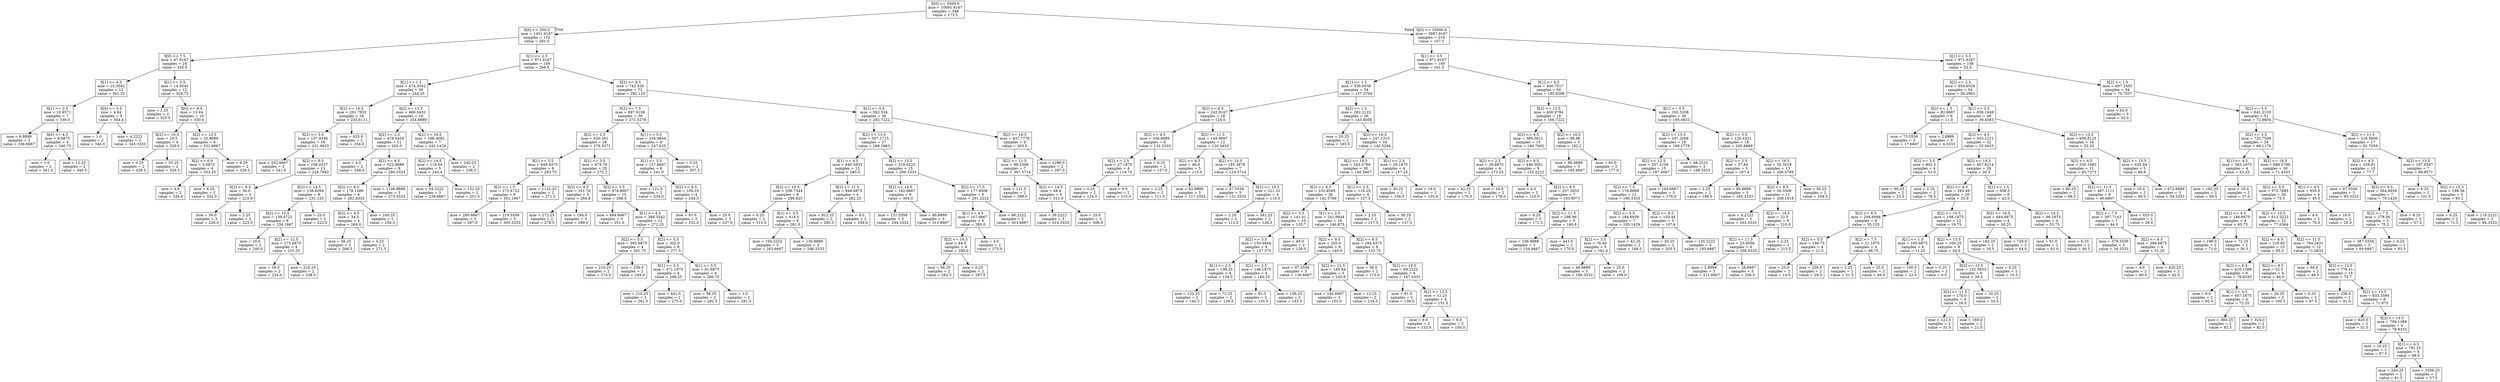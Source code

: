 digraph Tree {
node [shape=box] ;
0 [label="X[0] <= 5500.0\nmse = 10091.9167\nsamples = 348\nvalue = 173.5"] ;
1 [label="X[0] <= 550.0\nmse = 1451.9167\nsamples = 132\nvalue = 281.5"] ;
0 -> 1 [labeldistance=2.5, labelangle=45, headlabel="True"] ;
2 [label="X[0] <= 7.5\nmse = 47.9167\nsamples = 24\nvalue = 335.5"] ;
1 -> 2 ;
3 [label="X[1] <= 4.5\nmse = 15.3542\nsamples = 12\nvalue = 341.25"] ;
2 -> 3 ;
4 [label="X[1] <= 2.5\nmse = 10.8571\nsamples = 7\nvalue = 339.0"] ;
3 -> 4 ;
5 [label="mse = 6.8889\nsamples = 3\nvalue = 336.6667"] ;
4 -> 5 ;
6 [label="X[0] <= 4.5\nmse = 6.6875\nsamples = 4\nvalue = 340.75"] ;
4 -> 6 ;
7 [label="mse = 1.0\nsamples = 2\nvalue = 341.0"] ;
6 -> 7 ;
8 [label="mse = 12.25\nsamples = 2\nvalue = 340.5"] ;
6 -> 8 ;
9 [label="X[0] <= 3.5\nmse = 4.64\nsamples = 5\nvalue = 344.4"] ;
3 -> 9 ;
10 [label="mse = 1.0\nsamples = 2\nvalue = 346.0"] ;
9 -> 10 ;
11 [label="mse = 4.2222\nsamples = 3\nvalue = 343.3333"] ;
9 -> 11 ;
12 [label="X[1] <= 2.5\nmse = 14.3542\nsamples = 12\nvalue = 329.75"] ;
2 -> 12 ;
13 [label="mse = 2.25\nsamples = 2\nvalue = 325.5"] ;
12 -> 13 ;
14 [label="X[0] <= 9.5\nmse = 12.44\nsamples = 10\nvalue = 330.6"] ;
12 -> 14 ;
15 [label="X[2] <= 10.5\nmse = 10.5\nsamples = 4\nvalue = 329.0"] ;
14 -> 15 ;
16 [label="mse = 0.25\nsamples = 2\nvalue = 328.5"] ;
15 -> 16 ;
17 [label="mse = 20.25\nsamples = 2\nvalue = 329.5"] ;
15 -> 17 ;
18 [label="X[2] <= 13.5\nmse = 10.8889\nsamples = 6\nvalue = 331.6667"] ;
14 -> 18 ;
19 [label="X[2] <= 6.0\nmse = 5.6875\nsamples = 4\nvalue = 333.25"] ;
18 -> 19 ;
20 [label="mse = 4.0\nsamples = 2\nvalue = 334.0"] ;
19 -> 20 ;
21 [label="mse = 6.25\nsamples = 2\nvalue = 332.5"] ;
19 -> 21 ;
22 [label="mse = 6.25\nsamples = 2\nvalue = 328.5"] ;
18 -> 22 ;
23 [label="X[1] <= 2.5\nmse = 971.9167\nsamples = 108\nvalue = 269.5"] ;
1 -> 23 ;
24 [label="X[1] <= 1.5\nmse = 474.3542\nsamples = 36\nvalue = 244.25"] ;
23 -> 24 ;
25 [label="X[2] <= 16.5\nmse = 261.7932\nsamples = 18\nvalue = 233.6111"] ;
24 -> 25 ;
26 [label="X[2] <= 3.5\nmse = 157.9336\nsamples = 16\nvalue = 231.0625"] ;
25 -> 26 ;
27 [label="mse = 252.6667\nsamples = 3\nvalue = 241.0"] ;
26 -> 27 ;
28 [label="X[2] <= 8.5\nmse = 108.0237\nsamples = 13\nvalue = 228.7692"] ;
26 -> 28 ;
29 [label="X[2] <= 6.5\nmse = 36.0\nsamples = 5\nvalue = 225.0"] ;
28 -> 29 ;
30 [label="mse = 56.0\nsamples = 3\nvalue = 226.0"] ;
29 -> 30 ;
31 [label="mse = 2.25\nsamples = 2\nvalue = 223.5"] ;
29 -> 31 ;
32 [label="X[2] <= 14.5\nmse = 138.6094\nsamples = 8\nvalue = 231.125"] ;
28 -> 32 ;
33 [label="X[2] <= 10.5\nmse = 139.4722\nsamples = 6\nvalue = 234.1667"] ;
32 -> 33 ;
34 [label="mse = 16.0\nsamples = 2\nvalue = 240.0"] ;
33 -> 34 ;
35 [label="X[2] <= 12.5\nmse = 175.6875\nsamples = 4\nvalue = 231.25"] ;
33 -> 35 ;
36 [label="mse = 36.0\nsamples = 2\nvalue = 224.0"] ;
35 -> 36 ;
37 [label="mse = 210.25\nsamples = 2\nvalue = 238.5"] ;
35 -> 37 ;
38 [label="mse = 25.0\nsamples = 2\nvalue = 222.0"] ;
32 -> 38 ;
39 [label="mse = 625.0\nsamples = 2\nvalue = 254.0"] ;
25 -> 39 ;
40 [label="X[2] <= 11.5\nmse = 460.5432\nsamples = 18\nvalue = 254.8889"] ;
24 -> 40 ;
41 [label="X[2] <= 2.5\nmse = 478.5455\nsamples = 11\nvalue = 263.0"] ;
40 -> 41 ;
42 [label="mse = 4.0\nsamples = 2\nvalue = 248.0"] ;
41 -> 42 ;
43 [label="X[2] <= 8.5\nmse = 522.8889\nsamples = 9\nvalue = 266.3333"] ;
41 -> 43 ;
44 [label="X[2] <= 6.5\nmse = 179.1389\nsamples = 6\nvalue = 262.8333"] ;
43 -> 44 ;
45 [label="X[2] <= 4.5\nmse = 34.5\nsamples = 4\nvalue = 269.0"] ;
44 -> 45 ;
46 [label="mse = 56.25\nsamples = 2\nvalue = 266.5"] ;
45 -> 46 ;
47 [label="mse = 0.25\nsamples = 2\nvalue = 271.5"] ;
45 -> 47 ;
48 [label="mse = 240.25\nsamples = 2\nvalue = 250.5"] ;
44 -> 48 ;
49 [label="mse = 1136.8889\nsamples = 3\nvalue = 273.3333"] ;
43 -> 49 ;
50 [label="X[2] <= 16.5\nmse = 166.4082\nsamples = 7\nvalue = 242.1429"] ;
40 -> 50 ;
51 [label="X[2] <= 14.5\nmse = 119.04\nsamples = 5\nvalue = 244.4"] ;
50 -> 51 ;
52 [label="mse = 54.2222\nsamples = 3\nvalue = 239.6667"] ;
51 -> 52 ;
53 [label="mse = 132.25\nsamples = 2\nvalue = 251.5"] ;
51 -> 53 ;
54 [label="mse = 240.25\nsamples = 2\nvalue = 236.5"] ;
50 -> 54 ;
55 [label="X[2] <= 9.5\nmse = 742.526\nsamples = 72\nvalue = 282.125"] ;
23 -> 55 ;
56 [label="X[2] <= 7.5\nmse = 697.9159\nsamples = 36\nvalue = 271.5278"] ;
55 -> 56 ;
57 [label="X[2] <= 2.5\nmse = 620.301\nsamples = 28\nvalue = 278.3571"] ;
56 -> 57 ;
58 [label="X[1] <= 5.5\nmse = 649.9375\nsamples = 8\nvalue = 293.75"] ;
57 -> 58 ;
59 [label="X[2] <= 1.5\nmse = 272.4722\nsamples = 6\nvalue = 301.1667"] ;
58 -> 59 ;
60 [label="mse = 290.6667\nsamples = 3\nvalue = 297.0"] ;
59 -> 60 ;
61 [label="mse = 219.5556\nsamples = 3\nvalue = 305.3333"] ;
59 -> 61 ;
62 [label="mse = 1122.25\nsamples = 2\nvalue = 271.5"] ;
58 -> 62 ;
63 [label="X[1] <= 3.5\nmse = 475.76\nsamples = 20\nvalue = 272.2"] ;
57 -> 63 ;
64 [label="X[2] <= 4.5\nmse = 251.76\nsamples = 5\nvalue = 284.8"] ;
63 -> 64 ;
65 [label="mse = 272.25\nsamples = 2\nvalue = 278.5"] ;
64 -> 65 ;
66 [label="mse = 194.0\nsamples = 3\nvalue = 289.0"] ;
64 -> 66 ;
67 [label="X[2] <= 3.5\nmse = 479.8667\nsamples = 15\nvalue = 268.0"] ;
63 -> 67 ;
68 [label="mse = 484.6667\nsamples = 3\nvalue = 251.0"] ;
67 -> 68 ;
69 [label="X[1] <= 4.5\nmse = 388.3542\nsamples = 12\nvalue = 272.25"] ;
67 -> 69 ;
70 [label="X[2] <= 5.5\nmse = 395.6875\nsamples = 4\nvalue = 261.75"] ;
69 -> 70 ;
71 [label="mse = 210.25\nsamples = 2\nvalue = 274.5"] ;
70 -> 71 ;
72 [label="mse = 256.0\nsamples = 2\nvalue = 249.0"] ;
70 -> 72 ;
73 [label="X[2] <= 5.5\nmse = 302.0\nsamples = 8\nvalue = 277.5"] ;
69 -> 73 ;
74 [label="X[1] <= 5.5\nmse = 371.1875\nsamples = 4\nvalue = 268.25"] ;
73 -> 74 ;
75 [label="mse = 210.25\nsamples = 2\nvalue = 261.5"] ;
74 -> 75 ;
76 [label="mse = 441.0\nsamples = 2\nvalue = 275.0"] ;
74 -> 76 ;
77 [label="X[1] <= 5.5\nmse = 61.6875\nsamples = 4\nvalue = 286.75"] ;
73 -> 77 ;
78 [label="mse = 56.25\nsamples = 2\nvalue = 292.5"] ;
77 -> 78 ;
79 [label="mse = 1.0\nsamples = 2\nvalue = 281.0"] ;
77 -> 79 ;
80 [label="X[1] <= 5.5\nmse = 234.9844\nsamples = 8\nvalue = 247.625"] ;
56 -> 80 ;
81 [label="X[1] <= 3.5\nmse = 137.6667\nsamples = 6\nvalue = 241.0"] ;
80 -> 81 ;
82 [label="mse = 121.0\nsamples = 2\nvalue = 234.0"] ;
81 -> 82 ;
83 [label="X[2] <= 8.5\nmse = 109.25\nsamples = 4\nvalue = 244.5"] ;
81 -> 83 ;
84 [label="mse = 81.0\nsamples = 2\nvalue = 252.0"] ;
83 -> 84 ;
85 [label="mse = 25.0\nsamples = 2\nvalue = 237.0"] ;
83 -> 85 ;
86 [label="mse = 0.25\nsamples = 2\nvalue = 267.5"] ;
80 -> 86 ;
87 [label="X[1] <= 5.5\nmse = 562.534\nsamples = 36\nvalue = 292.7222"] ;
55 -> 87 ;
88 [label="X[2] <= 13.5\nmse = 557.1715\nsamples = 27\nvalue = 289.2963"] ;
87 -> 88 ;
89 [label="X[1] <= 4.5\nmse = 840.5833\nsamples = 12\nvalue = 280.5"] ;
88 -> 89 ;
90 [label="X[2] <= 10.5\nmse = 536.7344\nsamples = 8\nvalue = 289.625"] ;
89 -> 90 ;
91 [label="mse = 0.25\nsamples = 2\nvalue = 315.5"] ;
90 -> 91 ;
92 [label="X[1] <= 3.5\nmse = 418.0\nsamples = 6\nvalue = 281.0"] ;
90 -> 92 ;
93 [label="mse = 104.2222\nsamples = 3\nvalue = 263.6667"] ;
92 -> 93 ;
94 [label="mse = 130.8889\nsamples = 3\nvalue = 298.3333"] ;
92 -> 94 ;
95 [label="X[2] <= 11.5\nmse = 948.6875\nsamples = 4\nvalue = 262.25"] ;
89 -> 95 ;
96 [label="mse = 812.25\nsamples = 2\nvalue = 285.5"] ;
95 -> 96 ;
97 [label="mse = 4.0\nsamples = 2\nvalue = 239.0"] ;
95 -> 97 ;
98 [label="X[2] <= 15.5\nmse = 219.0222\nsamples = 15\nvalue = 296.3333"] ;
88 -> 98 ;
99 [label="X[2] <= 14.5\nmse = 182.6667\nsamples = 6\nvalue = 304.0"] ;
98 -> 99 ;
100 [label="mse = 131.5556\nsamples = 3\nvalue = 294.3333"] ;
99 -> 100 ;
101 [label="mse = 46.8889\nsamples = 3\nvalue = 313.6667"] ;
99 -> 101 ;
102 [label="X[2] <= 17.5\nmse = 177.9506\nsamples = 9\nvalue = 291.2222"] ;
98 -> 102 ;
103 [label="X[1] <= 4.5\nmse = 107.6667\nsamples = 6\nvalue = 285.0"] ;
102 -> 103 ;
104 [label="X[2] <= 16.5\nmse = 84.5\nsamples = 4\nvalue = 290.0"] ;
103 -> 104 ;
105 [label="mse = 56.25\nsamples = 2\nvalue = 282.5"] ;
104 -> 105 ;
106 [label="mse = 0.25\nsamples = 2\nvalue = 297.5"] ;
104 -> 106 ;
107 [label="mse = 4.0\nsamples = 2\nvalue = 275.0"] ;
103 -> 107 ;
108 [label="mse = 86.2222\nsamples = 3\nvalue = 303.6667"] ;
102 -> 108 ;
109 [label="X[2] <= 16.5\nmse = 437.7778\nsamples = 9\nvalue = 303.0"] ;
87 -> 109 ;
110 [label="X[2] <= 11.5\nmse = 98.5306\nsamples = 7\nvalue = 307.5714"] ;
109 -> 110 ;
111 [label="mse = 121.0\nsamples = 2\nvalue = 299.0"] ;
110 -> 111 ;
112 [label="X[2] <= 14.5\nmse = 48.4\nsamples = 5\nvalue = 311.0"] ;
110 -> 112 ;
113 [label="mse = 36.2222\nsamples = 3\nvalue = 314.3333"] ;
112 -> 113 ;
114 [label="mse = 25.0\nsamples = 2\nvalue = 306.0"] ;
112 -> 114 ;
115 [label="mse = 1296.0\nsamples = 2\nvalue = 287.0"] ;
109 -> 115 ;
116 [label="X[0] <= 35000.0\nmse = 3887.9167\nsamples = 216\nvalue = 107.5"] ;
0 -> 116 [labeldistance=2.5, labelangle=-45, headlabel="False"] ;
117 [label="X[1] <= 3.5\nmse = 971.9167\nsamples = 108\nvalue = 161.5"] ;
116 -> 117 ;
118 [label="X[1] <= 1.5\nmse = 338.6036\nsamples = 54\nvalue = 137.3704"] ;
117 -> 118 ;
119 [label="X[2] <= 6.5\nmse = 242.9167\nsamples = 18\nvalue = 124.5"] ;
118 -> 119 ;
120 [label="X[2] <= 4.5\nmse = 336.8889\nsamples = 6\nvalue = 132.3333"] ;
119 -> 120 ;
121 [label="X[2] <= 2.5\nmse = 27.1875\nsamples = 4\nvalue = 119.75"] ;
120 -> 121 ;
122 [label="mse = 0.25\nsamples = 2\nvalue = 124.5"] ;
121 -> 122 ;
123 [label="mse = 9.0\nsamples = 2\nvalue = 115.0"] ;
121 -> 123 ;
124 [label="mse = 6.25\nsamples = 2\nvalue = 157.5"] ;
120 -> 124 ;
125 [label="X[2] <= 11.5\nmse = 149.9097\nsamples = 12\nvalue = 120.5833"] ;
119 -> 125 ;
126 [label="X[2] <= 8.5\nmse = 46.8\nsamples = 5\nvalue = 115.0"] ;
125 -> 126 ;
127 [label="mse = 2.25\nsamples = 2\nvalue = 111.5"] ;
126 -> 127 ;
128 [label="mse = 62.8889\nsamples = 3\nvalue = 117.3333"] ;
126 -> 128 ;
129 [label="X[2] <= 14.5\nmse = 185.3878\nsamples = 7\nvalue = 124.5714"] ;
125 -> 129 ;
130 [label="mse = 57.5556\nsamples = 3\nvalue = 131.3333"] ;
129 -> 130 ;
131 [label="X[2] <= 16.5\nmse = 221.25\nsamples = 4\nvalue = 119.5"] ;
129 -> 131 ;
132 [label="mse = 2.25\nsamples = 2\nvalue = 112.5"] ;
131 -> 132 ;
133 [label="mse = 342.25\nsamples = 2\nvalue = 126.5"] ;
131 -> 133 ;
134 [label="X[2] <= 1.5\nmse = 262.2122\nsamples = 36\nvalue = 143.8056"] ;
118 -> 134 ;
135 [label="mse = 20.25\nsamples = 2\nvalue = 165.5"] ;
134 -> 135 ;
136 [label="X[2] <= 16.5\nmse = 247.1315\nsamples = 34\nvalue = 142.5294"] ;
134 -> 136 ;
137 [label="X[2] <= 14.5\nmse = 243.5789\nsamples = 30\nvalue = 140.5667"] ;
136 -> 137 ;
138 [label="X[2] <= 6.5\nmse = 232.8595\nsamples = 26\nvalue = 142.5769"] ;
137 -> 138 ;
139 [label="X[2] <= 5.5\nmse = 141.41\nsamples = 10\nvalue = 135.7"] ;
138 -> 139 ;
140 [label="X[2] <= 3.5\nmse = 150.4844\nsamples = 8\nvalue = 137.375"] ;
139 -> 140 ;
141 [label="X[1] <= 2.5\nmse = 138.25\nsamples = 4\nvalue = 134.5"] ;
140 -> 141 ;
142 [label="mse = 132.25\nsamples = 2\nvalue = 140.5"] ;
141 -> 142 ;
143 [label="mse = 72.25\nsamples = 2\nvalue = 128.5"] ;
141 -> 143 ;
144 [label="X[1] <= 2.5\nmse = 146.1875\nsamples = 4\nvalue = 140.25"] ;
140 -> 144 ;
145 [label="mse = 81.0\nsamples = 2\nvalue = 135.0"] ;
144 -> 145 ;
146 [label="mse = 156.25\nsamples = 2\nvalue = 145.5"] ;
144 -> 146 ;
147 [label="mse = 49.0\nsamples = 2\nvalue = 129.0"] ;
139 -> 147 ;
148 [label="X[1] <= 2.5\nmse = 241.9844\nsamples = 16\nvalue = 146.875"] ;
138 -> 148 ;
149 [label="X[2] <= 9.5\nmse = 205.0\nsamples = 8\nvalue = 140.0"] ;
148 -> 149 ;
150 [label="mse = 97.5556\nsamples = 3\nvalue = 130.6667"] ;
149 -> 150 ;
151 [label="X[2] <= 12.5\nmse = 185.84\nsamples = 5\nvalue = 145.6"] ;
149 -> 151 ;
152 [label="mse = 164.6667\nsamples = 3\nvalue = 153.0"] ;
151 -> 152 ;
153 [label="mse = 12.25\nsamples = 2\nvalue = 134.5"] ;
151 -> 153 ;
154 [label="X[2] <= 8.5\nmse = 184.4375\nsamples = 8\nvalue = 153.75"] ;
148 -> 154 ;
155 [label="mse = 36.0\nsamples = 2\nvalue = 173.0"] ;
154 -> 155 ;
156 [label="X[2] <= 10.5\nmse = 69.2222\nsamples = 6\nvalue = 147.3333"] ;
154 -> 156 ;
157 [label="mse = 81.0\nsamples = 2\nvalue = 139.0"] ;
156 -> 157 ;
158 [label="X[2] <= 12.5\nmse = 11.25\nsamples = 4\nvalue = 151.5"] ;
156 -> 158 ;
159 [label="mse = 9.0\nsamples = 2\nvalue = 153.0"] ;
158 -> 159 ;
160 [label="mse = 9.0\nsamples = 2\nvalue = 150.0"] ;
158 -> 160 ;
161 [label="X[1] <= 2.5\nmse = 116.25\nsamples = 4\nvalue = 127.5"] ;
137 -> 161 ;
162 [label="mse = 2.25\nsamples = 2\nvalue = 117.5"] ;
161 -> 162 ;
163 [label="mse = 30.25\nsamples = 2\nvalue = 137.5"] ;
161 -> 163 ;
164 [label="X[1] <= 2.5\nmse = 28.1875\nsamples = 4\nvalue = 157.25"] ;
136 -> 164 ;
165 [label="mse = 30.25\nsamples = 2\nvalue = 159.5"] ;
164 -> 165 ;
166 [label="mse = 16.0\nsamples = 2\nvalue = 155.0"] ;
164 -> 166 ;
167 [label="X[1] <= 4.5\nmse = 440.7517\nsamples = 54\nvalue = 185.6296"] ;
117 -> 167 ;
168 [label="X[2] <= 13.5\nmse = 400.9784\nsamples = 18\nvalue = 166.7222"] ;
167 -> 168 ;
169 [label="X[2] <= 4.5\nmse = 389.5621\nsamples = 13\nvalue = 160.7692"] ;
168 -> 169 ;
170 [label="X[2] <= 2.5\nmse = 36.6875\nsamples = 4\nvalue = 173.25"] ;
169 -> 170 ;
171 [label="mse = 42.25\nsamples = 2\nvalue = 170.5"] ;
170 -> 171 ;
172 [label="mse = 16.0\nsamples = 2\nvalue = 176.0"] ;
170 -> 172 ;
173 [label="X[2] <= 6.5\nmse = 446.3951\nsamples = 9\nvalue = 155.2222"] ;
169 -> 173 ;
174 [label="mse = 4.0\nsamples = 2\nvalue = 125.0"] ;
173 -> 174 ;
175 [label="X[2] <= 8.5\nmse = 237.2653\nsamples = 7\nvalue = 163.8571"] ;
173 -> 175 ;
176 [label="mse = 6.25\nsamples = 2\nvalue = 171.5"] ;
175 -> 176 ;
177 [label="X[2] <= 11.5\nmse = 296.96\nsamples = 5\nvalue = 160.8"] ;
175 -> 177 ;
178 [label="mse = 106.8889\nsamples = 3\nvalue = 154.6667"] ;
177 -> 178 ;
179 [label="mse = 441.0\nsamples = 2\nvalue = 170.0"] ;
177 -> 179 ;
180 [label="X[2] <= 16.5\nmse = 98.96\nsamples = 5\nvalue = 182.2"] ;
168 -> 180 ;
181 [label="mse = 80.8889\nsamples = 3\nvalue = 185.6667"] ;
180 -> 181 ;
182 [label="mse = 81.0\nsamples = 2\nvalue = 177.0"] ;
180 -> 182 ;
183 [label="X[1] <= 5.5\nmse = 192.5208\nsamples = 36\nvalue = 195.0833"] ;
167 -> 183 ;
184 [label="X[2] <= 15.5\nmse = 197.2006\nsamples = 18\nvalue = 189.2778"] ;
183 -> 184 ;
185 [label="X[2] <= 12.5\nmse = 207.3156\nsamples = 15\nvalue = 187.4667"] ;
184 -> 185 ;
186 [label="X[2] <= 7.5\nmse = 176.8889\nsamples = 12\nvalue = 190.3333"] ;
185 -> 186 ;
187 [label="X[2] <= 5.5\nmse = 164.6939\nsamples = 7\nvalue = 185.1429"] ;
186 -> 187 ;
188 [label="X[2] <= 3.5\nmse = 76.64\nsamples = 5\nvalue = 191.4"] ;
187 -> 188 ;
189 [label="mse = 46.8889\nsamples = 3\nvalue = 186.3333"] ;
188 -> 189 ;
190 [label="mse = 25.0\nsamples = 2\nvalue = 199.0"] ;
188 -> 190 ;
191 [label="mse = 42.25\nsamples = 2\nvalue = 169.5"] ;
187 -> 191 ;
192 [label="X[2] <= 9.5\nmse = 103.44\nsamples = 5\nvalue = 197.6"] ;
186 -> 192 ;
193 [label="mse = 20.25\nsamples = 2\nvalue = 203.5"] ;
192 -> 193 ;
194 [label="mse = 120.2222\nsamples = 3\nvalue = 193.6667"] ;
192 -> 194 ;
195 [label="mse = 164.6667\nsamples = 3\nvalue = 176.0"] ;
185 -> 195 ;
196 [label="mse = 48.2222\nsamples = 3\nvalue = 198.3333"] ;
184 -> 196 ;
197 [label="X[2] <= 5.5\nmse = 120.4321\nsamples = 18\nvalue = 200.8889"] ;
183 -> 197 ;
198 [label="X[2] <= 2.5\nmse = 37.84\nsamples = 5\nvalue = 187.4"] ;
197 -> 198 ;
199 [label="mse = 2.25\nsamples = 2\nvalue = 190.5"] ;
198 -> 199 ;
200 [label="mse = 50.8889\nsamples = 3\nvalue = 185.3333"] ;
198 -> 200 ;
201 [label="X[2] <= 16.5\nmse = 55.3018\nsamples = 13\nvalue = 206.0769"] ;
197 -> 201 ;
202 [label="X[2] <= 8.5\nmse = 26.3306\nsamples = 11\nvalue = 208.1818"] ;
201 -> 202 ;
203 [label="mse = 4.2222\nsamples = 3\nvalue = 203.3333"] ;
202 -> 203 ;
204 [label="X[2] <= 14.5\nmse = 22.5\nsamples = 8\nvalue = 210.0"] ;
202 -> 204 ;
205 [label="X[2] <= 11.5\nmse = 23.8056\nsamples = 6\nvalue = 208.8333"] ;
204 -> 205 ;
206 [label="mse = 2.8889\nsamples = 3\nvalue = 211.6667"] ;
205 -> 206 ;
207 [label="mse = 28.6667\nsamples = 3\nvalue = 206.0"] ;
205 -> 207 ;
208 [label="mse = 2.25\nsamples = 2\nvalue = 213.5"] ;
204 -> 208 ;
209 [label="mse = 56.25\nsamples = 2\nvalue = 194.5"] ;
201 -> 209 ;
210 [label="X[1] <= 3.5\nmse = 971.9167\nsamples = 108\nvalue = 53.5"] ;
116 -> 210 ;
211 [label="X[2] <= 2.5\nmse = 654.6529\nsamples = 54\nvalue = 36.2963"] ;
210 -> 211 ;
212 [label="X[2] <= 1.5\nmse = 82.6667\nsamples = 6\nvalue = 11.0"] ;
211 -> 212 ;
213 [label="mse = 73.5556\nsamples = 3\nvalue = 17.6667"] ;
212 -> 213 ;
214 [label="mse = 2.8889\nsamples = 3\nvalue = 4.3333"] ;
212 -> 214 ;
215 [label="X[1] <= 2.5\nmse = 636.1649\nsamples = 48\nvalue = 39.4583"] ;
211 -> 215 ;
216 [label="X[2] <= 4.5\nmse = 503.1211\nsamples = 32\nvalue = 33.0625"] ;
215 -> 216 ;
217 [label="X[2] <= 3.5\nmse = 802.5\nsamples = 4\nvalue = 51.0"] ;
216 -> 217 ;
218 [label="mse = 90.25\nsamples = 2\nvalue = 23.5"] ;
217 -> 218 ;
219 [label="mse = 2.25\nsamples = 2\nvalue = 78.5"] ;
217 -> 219 ;
220 [label="X[2] <= 14.5\nmse = 407.8214\nsamples = 28\nvalue = 30.5"] ;
216 -> 220 ;
221 [label="X[2] <= 8.5\nmse = 293.49\nsamples = 20\nvalue = 25.9"] ;
220 -> 221 ;
222 [label="X[2] <= 6.5\nmse = 294.6094\nsamples = 8\nvalue = 35.125"] ;
221 -> 222 ;
223 [label="X[2] <= 5.5\nmse = 196.75\nsamples = 4\nvalue = 21.5"] ;
222 -> 223 ;
224 [label="mse = 25.0\nsamples = 2\nvalue = 14.0"] ;
223 -> 224 ;
225 [label="mse = 256.0\nsamples = 2\nvalue = 29.0"] ;
223 -> 225 ;
226 [label="X[2] <= 7.5\nmse = 21.1875\nsamples = 4\nvalue = 48.75"] ;
222 -> 226 ;
227 [label="mse = 2.25\nsamples = 2\nvalue = 51.5"] ;
226 -> 227 ;
228 [label="mse = 25.0\nsamples = 2\nvalue = 46.0"] ;
226 -> 228 ;
229 [label="X[2] <= 10.5\nmse = 198.1875\nsamples = 12\nvalue = 19.75"] ;
221 -> 229 ;
230 [label="X[1] <= 1.5\nmse = 165.6875\nsamples = 4\nvalue = 11.25"] ;
229 -> 230 ;
231 [label="mse = 100.0\nsamples = 2\nvalue = 22.0"] ;
230 -> 231 ;
232 [label="mse = 0.25\nsamples = 2\nvalue = 0.5"] ;
230 -> 232 ;
233 [label="X[2] <= 13.5\nmse = 160.25\nsamples = 8\nvalue = 24.0"] ;
229 -> 233 ;
234 [label="X[2] <= 12.5\nmse = 132.5833\nsamples = 6\nvalue = 28.5"] ;
233 -> 234 ;
235 [label="X[2] <= 11.5\nmse = 170.0\nsamples = 4\nvalue = 26.0"] ;
234 -> 235 ;
236 [label="mse = 121.0\nsamples = 2\nvalue = 31.0"] ;
235 -> 236 ;
237 [label="mse = 169.0\nsamples = 2\nvalue = 21.0"] ;
235 -> 237 ;
238 [label="mse = 20.25\nsamples = 2\nvalue = 33.5"] ;
234 -> 238 ;
239 [label="mse = 0.25\nsamples = 2\nvalue = 10.5"] ;
233 -> 239 ;
240 [label="X[1] <= 1.5\nmse = 508.5\nsamples = 8\nvalue = 42.0"] ;
220 -> 240 ;
241 [label="X[2] <= 16.5\nmse = 644.6875\nsamples = 4\nvalue = 30.25"] ;
240 -> 241 ;
242 [label="mse = 182.25\nsamples = 2\nvalue = 16.5"] ;
241 -> 242 ;
243 [label="mse = 729.0\nsamples = 2\nvalue = 44.0"] ;
241 -> 243 ;
244 [label="X[2] <= 16.5\nmse = 96.1875\nsamples = 4\nvalue = 53.75"] ;
240 -> 244 ;
245 [label="mse = 81.0\nsamples = 2\nvalue = 61.0"] ;
244 -> 245 ;
246 [label="mse = 6.25\nsamples = 2\nvalue = 46.5"] ;
244 -> 246 ;
247 [label="X[2] <= 13.5\nmse = 656.8125\nsamples = 16\nvalue = 52.25"] ;
215 -> 247 ;
248 [label="X[2] <= 4.5\nmse = 530.1983\nsamples = 11\nvalue = 45.7273"] ;
247 -> 248 ;
249 [label="mse = 90.25\nsamples = 2\nvalue = 68.5"] ;
248 -> 249 ;
250 [label="X[2] <= 11.5\nmse = 487.1111\nsamples = 9\nvalue = 40.6667"] ;
248 -> 250 ;
251 [label="X[2] <= 7.5\nmse = 397.7143\nsamples = 7\nvalue = 44.0"] ;
250 -> 251 ;
252 [label="mse = 379.5556\nsamples = 3\nvalue = 34.3333"] ;
251 -> 252 ;
253 [label="X[2] <= 9.5\nmse = 288.6875\nsamples = 4\nvalue = 51.25"] ;
251 -> 253 ;
254 [label="mse = 4.0\nsamples = 2\nvalue = 60.0"] ;
253 -> 254 ;
255 [label="mse = 420.25\nsamples = 2\nvalue = 42.5"] ;
253 -> 255 ;
256 [label="mse = 625.0\nsamples = 2\nvalue = 29.0"] ;
250 -> 256 ;
257 [label="X[2] <= 15.5\nmse = 635.84\nsamples = 5\nvalue = 66.6"] ;
247 -> 257 ;
258 [label="mse = 16.0\nsamples = 2\nvalue = 85.0"] ;
257 -> 258 ;
259 [label="mse = 672.8889\nsamples = 3\nvalue = 54.3333"] ;
257 -> 259 ;
260 [label="X[2] <= 1.5\nmse = 697.2455\nsamples = 54\nvalue = 70.7037"] ;
210 -> 260 ;
261 [label="mse = 62.0\nsamples = 3\nvalue = 32.0"] ;
260 -> 261 ;
262 [label="X[1] <= 5.5\nmse = 641.3133\nsamples = 51\nvalue = 72.9804"] ;
260 -> 262 ;
263 [label="X[2] <= 3.5\nmse = 732.7509\nsamples = 34\nvalue = 68.1176"] ;
262 -> 263 ;
264 [label="X[1] <= 4.5\nmse = 363.1875\nsamples = 4\nvalue = 43.25"] ;
263 -> 264 ;
265 [label="mse = 182.25\nsamples = 2\nvalue = 59.5"] ;
264 -> 265 ;
266 [label="mse = 16.0\nsamples = 2\nvalue = 27.0"] ;
264 -> 266 ;
267 [label="X[2] <= 16.5\nmse = 688.5789\nsamples = 30\nvalue = 71.4333"] ;
263 -> 267 ;
268 [label="X[2] <= 5.5\nmse = 572.7885\nsamples = 26\nvalue = 75.5"] ;
267 -> 268 ;
269 [label="X[2] <= 4.5\nmse = 186.6875\nsamples = 4\nvalue = 63.75"] ;
268 -> 269 ;
270 [label="mse = 196.0\nsamples = 2\nvalue = 71.0"] ;
269 -> 270 ;
271 [label="mse = 72.25\nsamples = 2\nvalue = 56.5"] ;
269 -> 271 ;
272 [label="X[2] <= 10.5\nmse = 613.3223\nsamples = 22\nvalue = 77.6364"] ;
268 -> 272 ;
273 [label="X[2] <= 8.5\nmse = 318.85\nsamples = 10\nvalue = 85.5"] ;
272 -> 273 ;
274 [label="X[2] <= 6.5\nmse = 416.1389\nsamples = 6\nvalue = 79.8333"] ;
273 -> 274 ;
275 [label="mse = 9.0\nsamples = 2\nvalue = 95.0"] ;
274 -> 275 ;
276 [label="X[1] <= 4.5\nmse = 447.1875\nsamples = 4\nvalue = 72.25"] ;
274 -> 276 ;
277 [label="mse = 380.25\nsamples = 2\nvalue = 62.5"] ;
276 -> 277 ;
278 [label="mse = 324.0\nsamples = 2\nvalue = 82.0"] ;
276 -> 278 ;
279 [label="X[2] <= 9.5\nmse = 52.5\nsamples = 4\nvalue = 94.0"] ;
273 -> 279 ;
280 [label="mse = 20.25\nsamples = 2\nvalue = 100.5"] ;
279 -> 280 ;
281 [label="mse = 0.25\nsamples = 2\nvalue = 87.5"] ;
279 -> 281 ;
282 [label="X[2] <= 11.5\nmse = 764.2431\nsamples = 12\nvalue = 71.0833"] ;
272 -> 282 ;
283 [label="mse = 64.0\nsamples = 2\nvalue = 48.0"] ;
282 -> 283 ;
284 [label="X[2] <= 12.5\nmse = 776.41\nsamples = 10\nvalue = 75.7"] ;
282 -> 284 ;
285 [label="mse = 256.0\nsamples = 2\nvalue = 91.0"] ;
284 -> 285 ;
286 [label="X[2] <= 13.5\nmse = 833.3594\nsamples = 8\nvalue = 71.875"] ;
284 -> 286 ;
287 [label="mse = 625.0\nsamples = 2\nvalue = 51.0"] ;
286 -> 287 ;
288 [label="X[2] <= 14.5\nmse = 709.1389\nsamples = 6\nvalue = 78.8333"] ;
286 -> 288 ;
289 [label="mse = 20.25\nsamples = 2\nvalue = 97.5"] ;
288 -> 289 ;
290 [label="X[1] <= 4.5\nmse = 792.25\nsamples = 4\nvalue = 69.5"] ;
288 -> 290 ;
291 [label="mse = 240.25\nsamples = 2\nvalue = 81.5"] ;
290 -> 291 ;
292 [label="mse = 1056.25\nsamples = 2\nvalue = 57.5"] ;
290 -> 292 ;
293 [label="X[1] <= 4.5\nmse = 635.0\nsamples = 4\nvalue = 45.0"] ;
267 -> 293 ;
294 [label="mse = 4.0\nsamples = 2\nvalue = 70.0"] ;
293 -> 294 ;
295 [label="mse = 16.0\nsamples = 2\nvalue = 20.0"] ;
293 -> 295 ;
296 [label="X[2] <= 11.5\nmse = 316.5606\nsamples = 17\nvalue = 82.7059"] ;
262 -> 296 ;
297 [label="X[2] <= 4.5\nmse = 338.81\nsamples = 10\nvalue = 77.7"] ;
296 -> 297 ;
298 [label="mse = 67.5556\nsamples = 3\nvalue = 95.3333"] ;
297 -> 298 ;
299 [label="X[2] <= 9.5\nmse = 264.6939\nsamples = 7\nvalue = 70.1429"] ;
297 -> 299 ;
300 [label="X[2] <= 7.5\nmse = 278.56\nsamples = 5\nvalue = 75.2"] ;
299 -> 300 ;
301 [label="mse = 387.5556\nsamples = 3\nvalue = 69.6667"] ;
300 -> 301 ;
302 [label="mse = 0.25\nsamples = 2\nvalue = 83.5"] ;
300 -> 302 ;
303 [label="mse = 6.25\nsamples = 2\nvalue = 57.5"] ;
299 -> 303 ;
304 [label="X[2] <= 13.5\nmse = 197.8367\nsamples = 7\nvalue = 89.8571"] ;
296 -> 304 ;
305 [label="mse = 6.25\nsamples = 2\nvalue = 101.5"] ;
304 -> 305 ;
306 [label="X[2] <= 15.5\nmse = 198.56\nsamples = 5\nvalue = 85.2"] ;
304 -> 306 ;
307 [label="mse = 6.25\nsamples = 2\nvalue = 71.5"] ;
306 -> 307 ;
308 [label="mse = 118.2222\nsamples = 3\nvalue = 94.3333"] ;
306 -> 308 ;
}